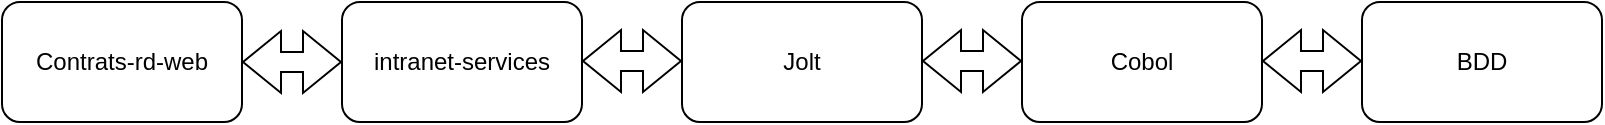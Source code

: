 <mxfile version="15.5.1" type="github">
  <diagram id="FTEjYarkI-pQHFIqu1EU" name="Page-1">
    <mxGraphModel dx="1038" dy="536" grid="1" gridSize="10" guides="1" tooltips="1" connect="1" arrows="1" fold="1" page="1" pageScale="1" pageWidth="1169" pageHeight="827" math="0" shadow="0">
      <root>
        <mxCell id="0" />
        <mxCell id="1" parent="0" />
        <mxCell id="xHRhSKmE6N1NQW3UqP1q-1" value="Contrats-rd-web" style="rounded=1;whiteSpace=wrap;html=1;" vertex="1" parent="1">
          <mxGeometry x="110" y="240" width="120" height="60" as="geometry" />
        </mxCell>
        <mxCell id="xHRhSKmE6N1NQW3UqP1q-2" value="intranet-services" style="rounded=1;whiteSpace=wrap;html=1;" vertex="1" parent="1">
          <mxGeometry x="280" y="240" width="120" height="60" as="geometry" />
        </mxCell>
        <mxCell id="xHRhSKmE6N1NQW3UqP1q-3" value="Jolt" style="rounded=1;whiteSpace=wrap;html=1;" vertex="1" parent="1">
          <mxGeometry x="450" y="240" width="120" height="60" as="geometry" />
        </mxCell>
        <mxCell id="xHRhSKmE6N1NQW3UqP1q-4" value="Cobol" style="rounded=1;whiteSpace=wrap;html=1;" vertex="1" parent="1">
          <mxGeometry x="620" y="240" width="120" height="60" as="geometry" />
        </mxCell>
        <mxCell id="xHRhSKmE6N1NQW3UqP1q-5" value="BDD" style="rounded=1;whiteSpace=wrap;html=1;" vertex="1" parent="1">
          <mxGeometry x="790" y="240" width="120" height="60" as="geometry" />
        </mxCell>
        <mxCell id="xHRhSKmE6N1NQW3UqP1q-6" value="" style="shape=flexArrow;endArrow=classic;startArrow=classic;html=1;rounded=0;exitX=1;exitY=0.5;exitDx=0;exitDy=0;entryX=0;entryY=0.5;entryDx=0;entryDy=0;" edge="1" parent="1" source="xHRhSKmE6N1NQW3UqP1q-1" target="xHRhSKmE6N1NQW3UqP1q-2">
          <mxGeometry width="100" height="100" relative="1" as="geometry">
            <mxPoint x="230" y="360" as="sourcePoint" />
            <mxPoint x="330" y="260" as="targetPoint" />
          </mxGeometry>
        </mxCell>
        <mxCell id="xHRhSKmE6N1NQW3UqP1q-7" value="" style="shape=flexArrow;endArrow=classic;startArrow=classic;html=1;rounded=0;exitX=1;exitY=0.5;exitDx=0;exitDy=0;entryX=0;entryY=0.5;entryDx=0;entryDy=0;" edge="1" parent="1">
          <mxGeometry width="100" height="100" relative="1" as="geometry">
            <mxPoint x="400" y="269.5" as="sourcePoint" />
            <mxPoint x="450" y="269.5" as="targetPoint" />
          </mxGeometry>
        </mxCell>
        <mxCell id="xHRhSKmE6N1NQW3UqP1q-9" value="" style="shape=flexArrow;endArrow=classic;startArrow=classic;html=1;rounded=0;exitX=1;exitY=0.5;exitDx=0;exitDy=0;entryX=0;entryY=0.5;entryDx=0;entryDy=0;" edge="1" parent="1">
          <mxGeometry width="100" height="100" relative="1" as="geometry">
            <mxPoint x="570" y="269.5" as="sourcePoint" />
            <mxPoint x="620" y="269.5" as="targetPoint" />
          </mxGeometry>
        </mxCell>
        <mxCell id="xHRhSKmE6N1NQW3UqP1q-10" value="" style="shape=flexArrow;endArrow=classic;startArrow=classic;html=1;rounded=0;exitX=1;exitY=0.5;exitDx=0;exitDy=0;entryX=0;entryY=0.5;entryDx=0;entryDy=0;" edge="1" parent="1">
          <mxGeometry width="100" height="100" relative="1" as="geometry">
            <mxPoint x="740" y="269.5" as="sourcePoint" />
            <mxPoint x="790" y="269.5" as="targetPoint" />
          </mxGeometry>
        </mxCell>
      </root>
    </mxGraphModel>
  </diagram>
</mxfile>
